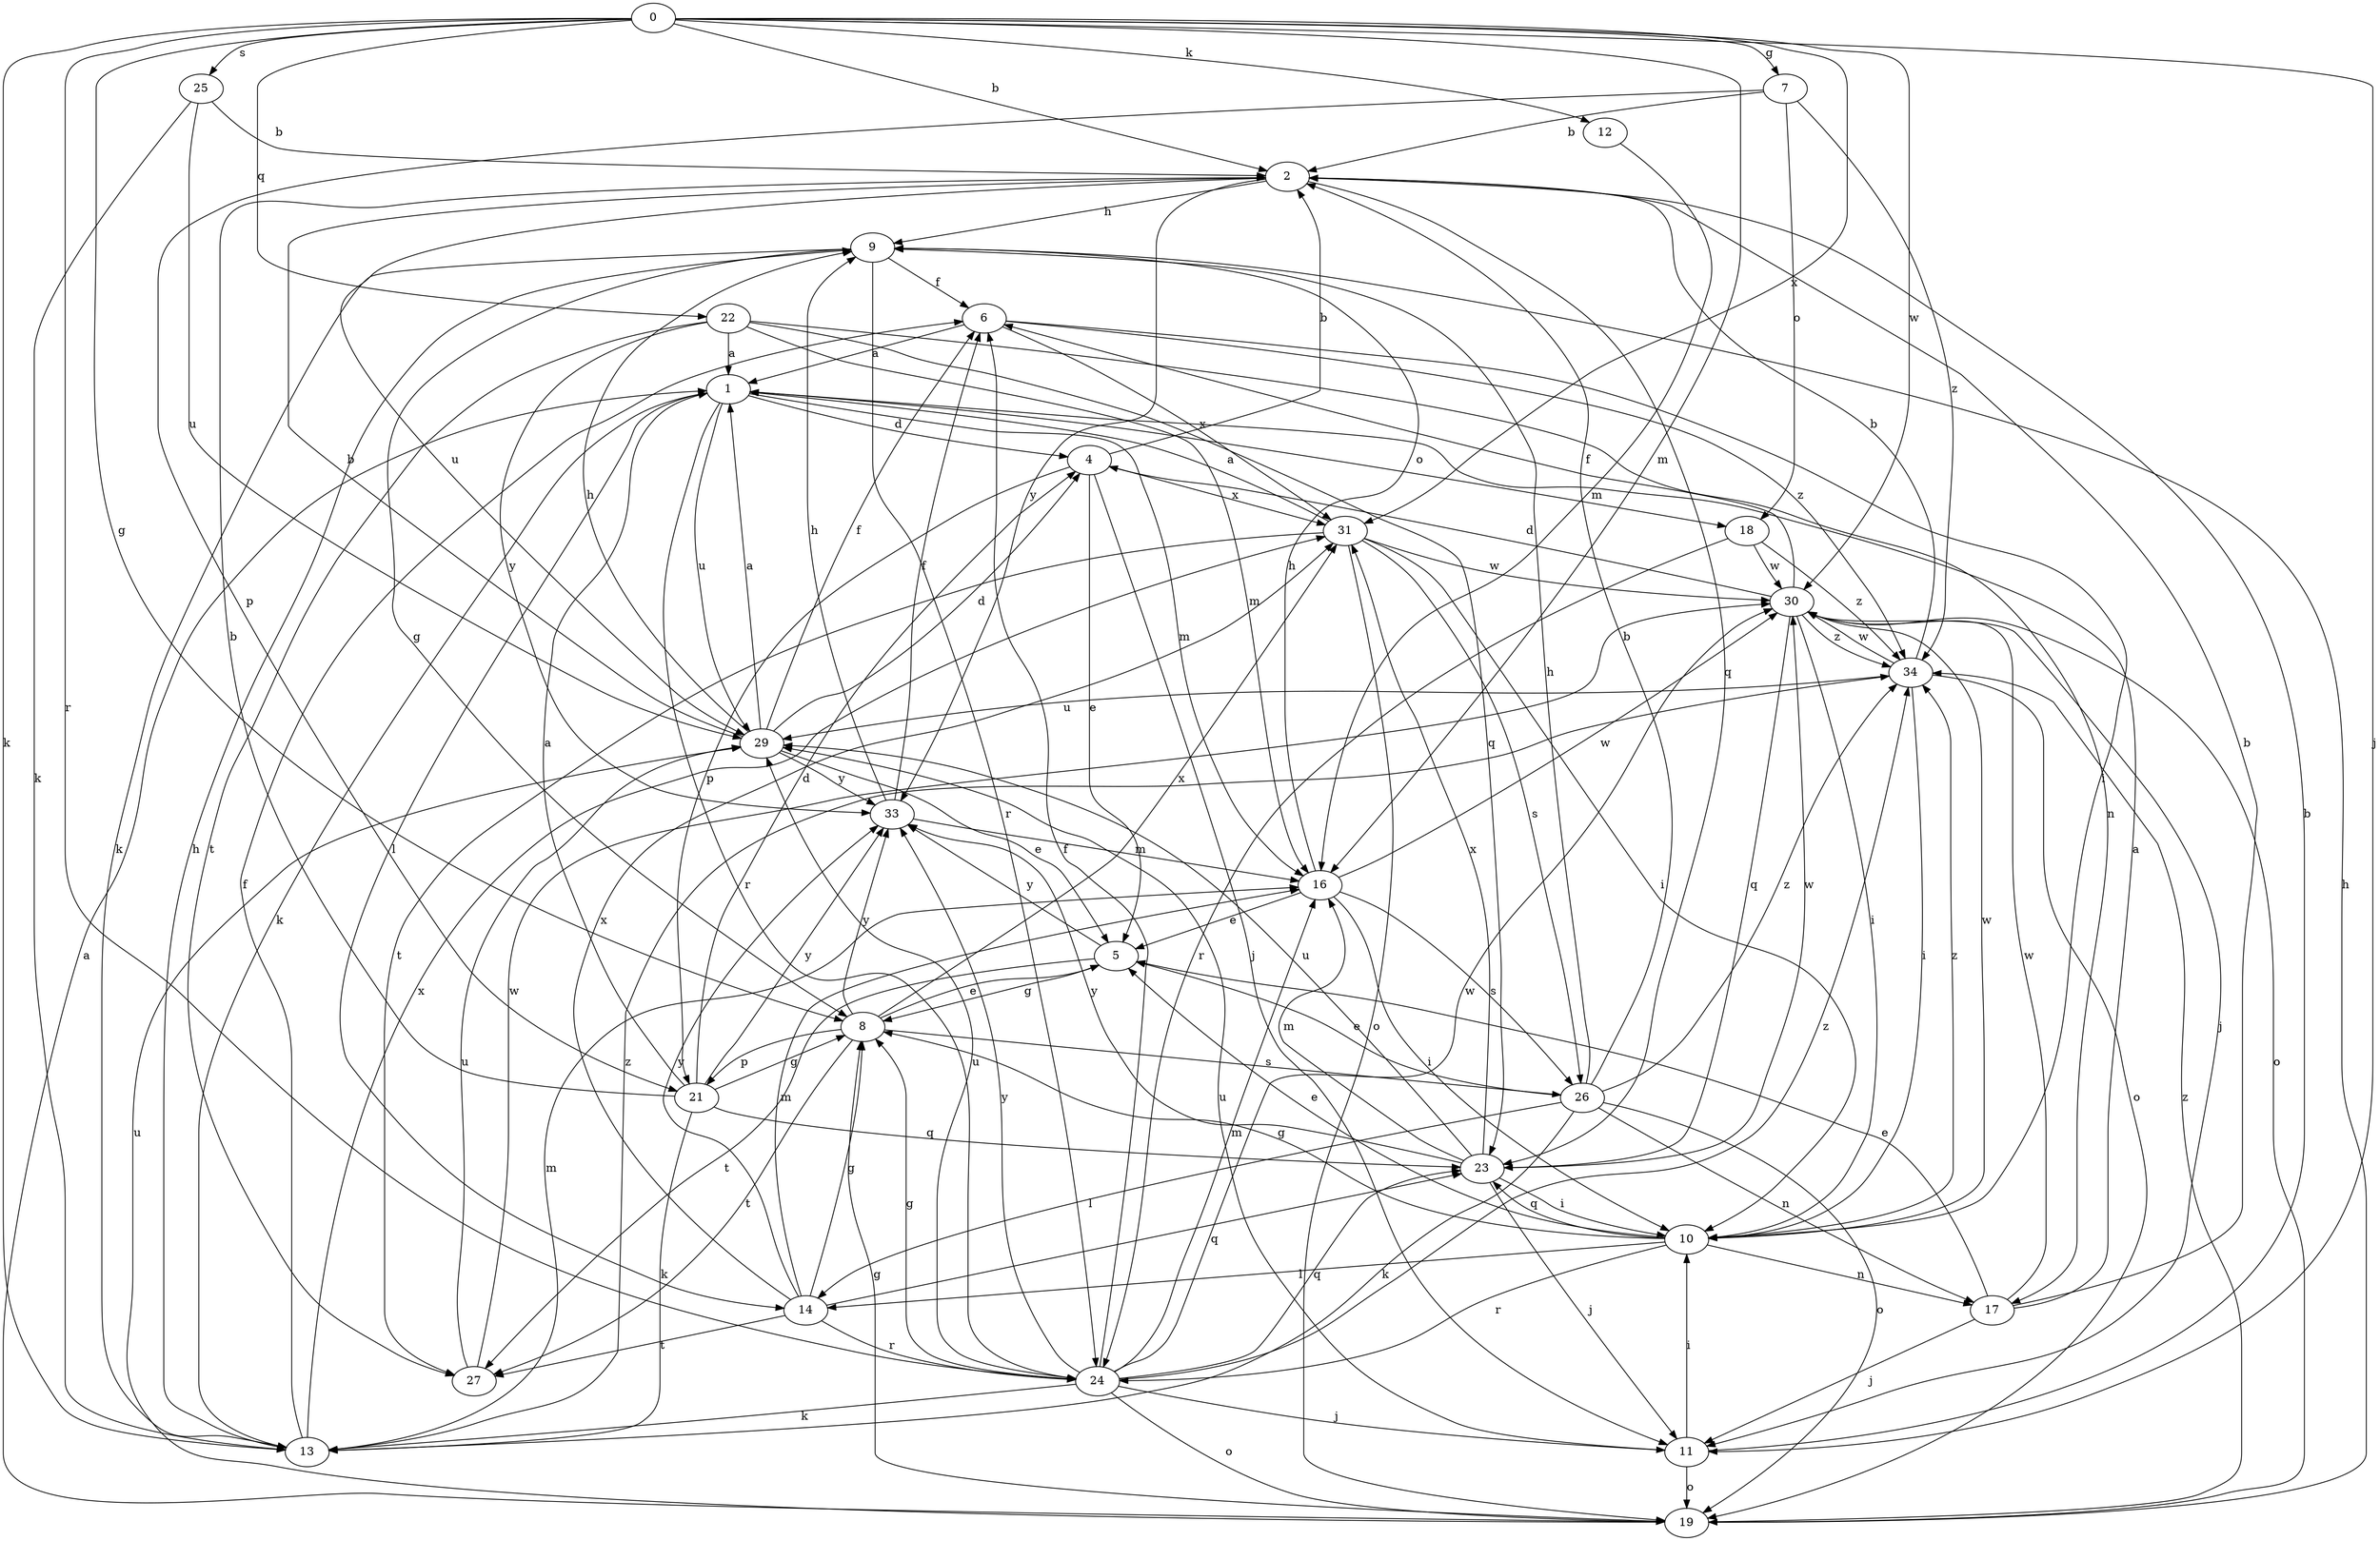 strict digraph  {
0;
1;
2;
4;
5;
6;
7;
8;
9;
10;
11;
12;
13;
14;
16;
17;
18;
19;
21;
22;
23;
24;
25;
26;
27;
29;
30;
31;
33;
34;
0 -> 2  [label=b];
0 -> 7  [label=g];
0 -> 8  [label=g];
0 -> 11  [label=j];
0 -> 12  [label=k];
0 -> 13  [label=k];
0 -> 16  [label=m];
0 -> 22  [label=q];
0 -> 24  [label=r];
0 -> 25  [label=s];
0 -> 30  [label=w];
0 -> 31  [label=x];
1 -> 4  [label=d];
1 -> 13  [label=k];
1 -> 14  [label=l];
1 -> 16  [label=m];
1 -> 18  [label=o];
1 -> 24  [label=r];
1 -> 29  [label=u];
2 -> 9  [label=h];
2 -> 23  [label=q];
2 -> 29  [label=u];
2 -> 33  [label=y];
4 -> 2  [label=b];
4 -> 5  [label=e];
4 -> 11  [label=j];
4 -> 21  [label=p];
4 -> 31  [label=x];
5 -> 8  [label=g];
5 -> 27  [label=t];
5 -> 33  [label=y];
6 -> 1  [label=a];
6 -> 10  [label=i];
6 -> 31  [label=x];
6 -> 34  [label=z];
7 -> 2  [label=b];
7 -> 18  [label=o];
7 -> 21  [label=p];
7 -> 34  [label=z];
8 -> 5  [label=e];
8 -> 21  [label=p];
8 -> 26  [label=s];
8 -> 27  [label=t];
8 -> 31  [label=x];
8 -> 33  [label=y];
9 -> 6  [label=f];
9 -> 8  [label=g];
9 -> 13  [label=k];
9 -> 24  [label=r];
10 -> 5  [label=e];
10 -> 8  [label=g];
10 -> 14  [label=l];
10 -> 17  [label=n];
10 -> 23  [label=q];
10 -> 24  [label=r];
10 -> 30  [label=w];
10 -> 34  [label=z];
11 -> 2  [label=b];
11 -> 10  [label=i];
11 -> 19  [label=o];
11 -> 29  [label=u];
12 -> 16  [label=m];
13 -> 6  [label=f];
13 -> 9  [label=h];
13 -> 16  [label=m];
13 -> 31  [label=x];
13 -> 34  [label=z];
14 -> 8  [label=g];
14 -> 16  [label=m];
14 -> 23  [label=q];
14 -> 24  [label=r];
14 -> 27  [label=t];
14 -> 31  [label=x];
14 -> 33  [label=y];
16 -> 5  [label=e];
16 -> 9  [label=h];
16 -> 10  [label=i];
16 -> 26  [label=s];
16 -> 30  [label=w];
17 -> 1  [label=a];
17 -> 2  [label=b];
17 -> 5  [label=e];
17 -> 11  [label=j];
17 -> 30  [label=w];
18 -> 24  [label=r];
18 -> 30  [label=w];
18 -> 34  [label=z];
19 -> 1  [label=a];
19 -> 8  [label=g];
19 -> 9  [label=h];
19 -> 29  [label=u];
19 -> 34  [label=z];
21 -> 1  [label=a];
21 -> 2  [label=b];
21 -> 4  [label=d];
21 -> 8  [label=g];
21 -> 13  [label=k];
21 -> 23  [label=q];
21 -> 33  [label=y];
22 -> 1  [label=a];
22 -> 16  [label=m];
22 -> 17  [label=n];
22 -> 23  [label=q];
22 -> 27  [label=t];
22 -> 33  [label=y];
23 -> 10  [label=i];
23 -> 11  [label=j];
23 -> 16  [label=m];
23 -> 29  [label=u];
23 -> 30  [label=w];
23 -> 31  [label=x];
23 -> 33  [label=y];
24 -> 6  [label=f];
24 -> 8  [label=g];
24 -> 11  [label=j];
24 -> 13  [label=k];
24 -> 16  [label=m];
24 -> 19  [label=o];
24 -> 23  [label=q];
24 -> 29  [label=u];
24 -> 30  [label=w];
24 -> 33  [label=y];
24 -> 34  [label=z];
25 -> 2  [label=b];
25 -> 13  [label=k];
25 -> 29  [label=u];
26 -> 2  [label=b];
26 -> 5  [label=e];
26 -> 9  [label=h];
26 -> 13  [label=k];
26 -> 14  [label=l];
26 -> 17  [label=n];
26 -> 19  [label=o];
26 -> 34  [label=z];
27 -> 29  [label=u];
27 -> 30  [label=w];
29 -> 1  [label=a];
29 -> 2  [label=b];
29 -> 4  [label=d];
29 -> 5  [label=e];
29 -> 6  [label=f];
29 -> 9  [label=h];
29 -> 33  [label=y];
30 -> 4  [label=d];
30 -> 6  [label=f];
30 -> 10  [label=i];
30 -> 11  [label=j];
30 -> 19  [label=o];
30 -> 23  [label=q];
30 -> 34  [label=z];
31 -> 1  [label=a];
31 -> 10  [label=i];
31 -> 19  [label=o];
31 -> 26  [label=s];
31 -> 27  [label=t];
31 -> 30  [label=w];
33 -> 6  [label=f];
33 -> 9  [label=h];
33 -> 16  [label=m];
34 -> 2  [label=b];
34 -> 10  [label=i];
34 -> 19  [label=o];
34 -> 29  [label=u];
34 -> 30  [label=w];
}
